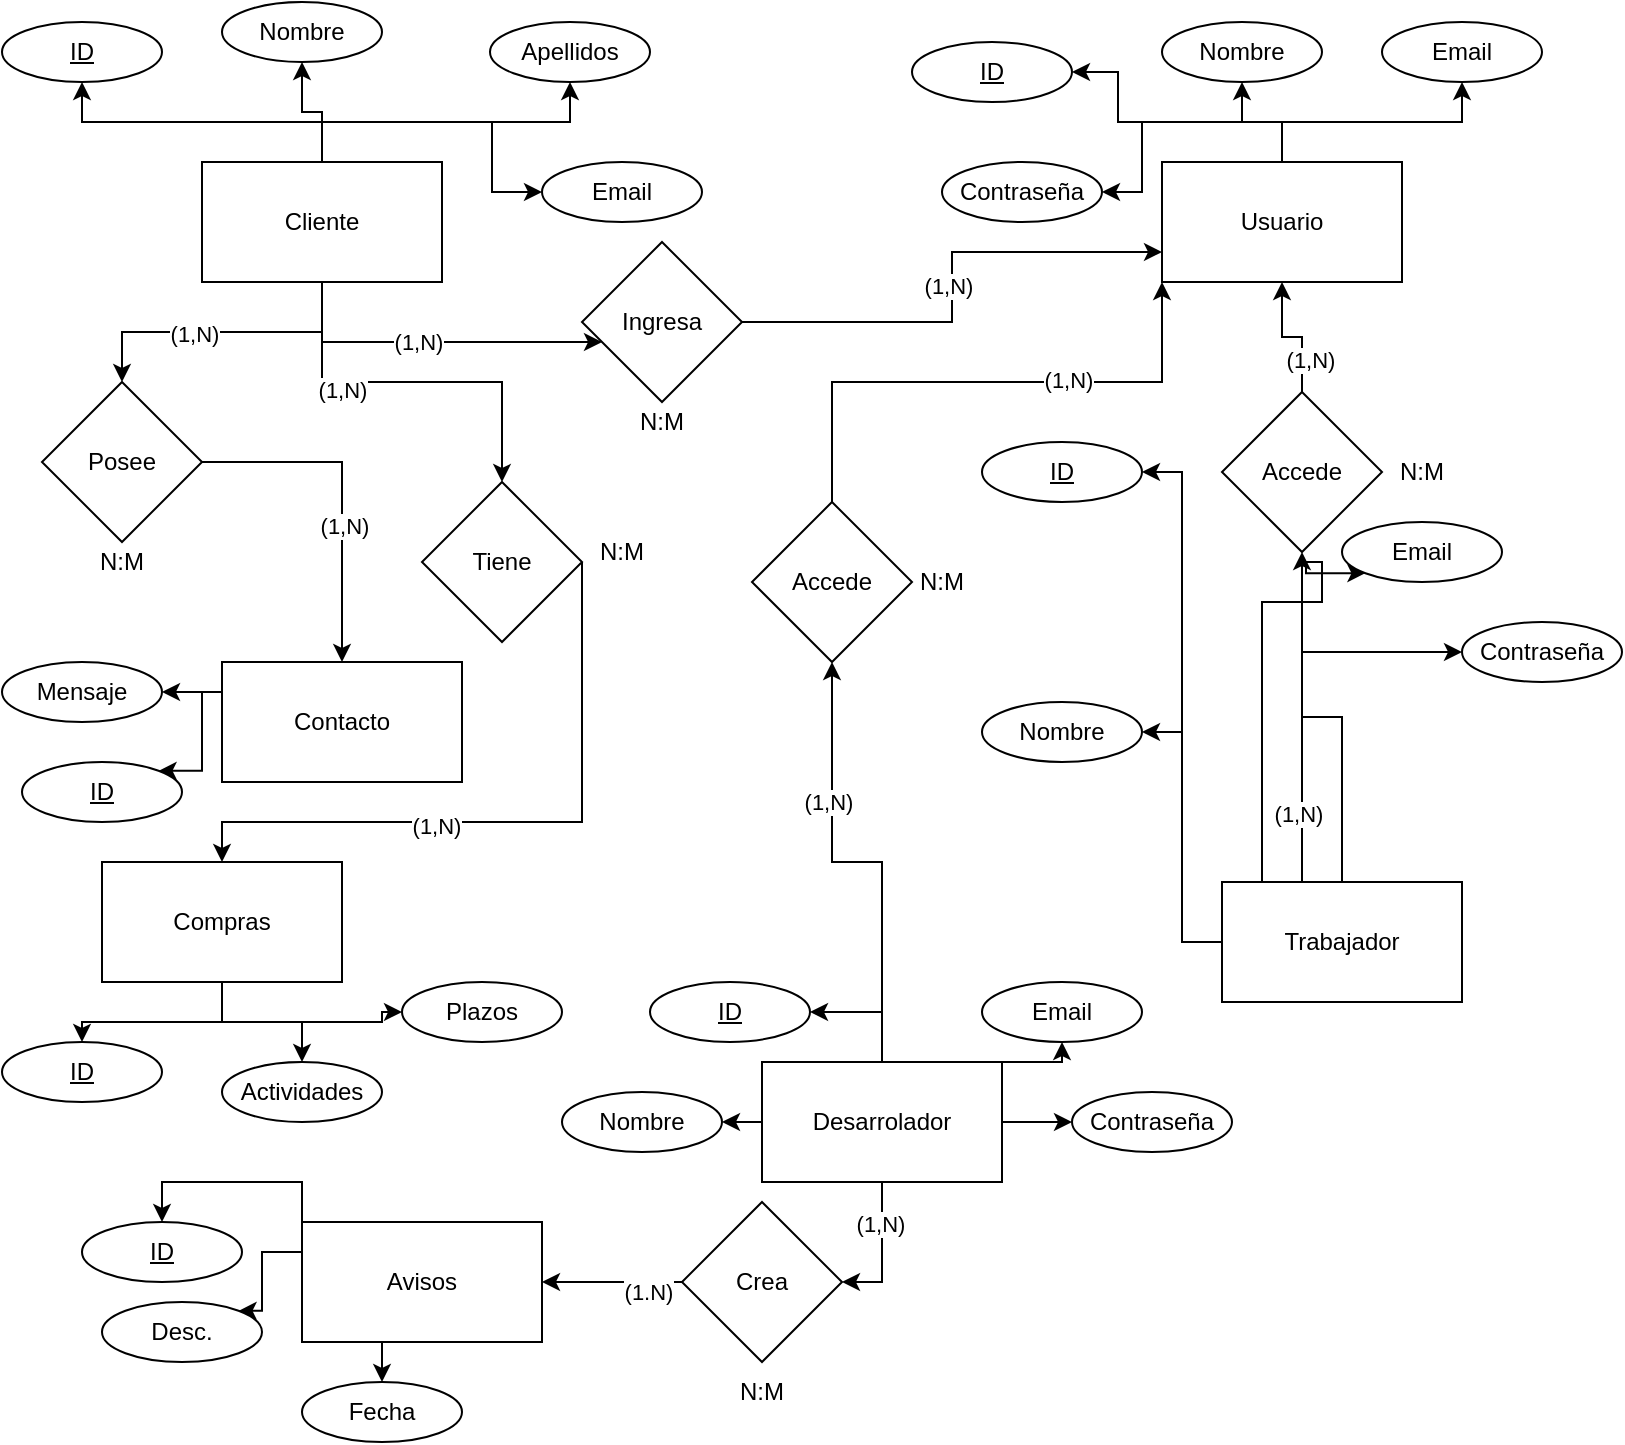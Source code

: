 <mxfile version="24.3.1" type="github">
  <diagram id="C5RBs43oDa-KdzZeNtuy" name="Page-1">
    <mxGraphModel dx="1434" dy="742" grid="1" gridSize="10" guides="1" tooltips="1" connect="1" arrows="1" fold="1" page="1" pageScale="1" pageWidth="827" pageHeight="1169" math="0" shadow="0">
      <root>
        <mxCell id="WIyWlLk6GJQsqaUBKTNV-0" />
        <mxCell id="WIyWlLk6GJQsqaUBKTNV-1" parent="WIyWlLk6GJQsqaUBKTNV-0" />
        <mxCell id="S-wjG19x41BNvVNmMQFC-13" style="edgeStyle=orthogonalEdgeStyle;rounded=0;orthogonalLoop=1;jettySize=auto;html=1;entryX=0.5;entryY=0;entryDx=0;entryDy=0;" edge="1" parent="WIyWlLk6GJQsqaUBKTNV-1" source="S-wjG19x41BNvVNmMQFC-11" target="S-wjG19x41BNvVNmMQFC-15">
          <mxGeometry relative="1" as="geometry">
            <mxPoint x="250" y="230" as="targetPoint" />
          </mxGeometry>
        </mxCell>
        <mxCell id="S-wjG19x41BNvVNmMQFC-104" value="(1,N)" style="edgeLabel;html=1;align=center;verticalAlign=middle;resizable=0;points=[];" vertex="1" connectable="0" parent="S-wjG19x41BNvVNmMQFC-13">
          <mxGeometry x="-0.368" y="-4" relative="1" as="geometry">
            <mxPoint as="offset" />
          </mxGeometry>
        </mxCell>
        <mxCell id="S-wjG19x41BNvVNmMQFC-23" style="edgeStyle=orthogonalEdgeStyle;rounded=0;orthogonalLoop=1;jettySize=auto;html=1;exitX=0.5;exitY=0;exitDx=0;exitDy=0;entryX=0.5;entryY=1;entryDx=0;entryDy=0;" edge="1" parent="WIyWlLk6GJQsqaUBKTNV-1" source="S-wjG19x41BNvVNmMQFC-11" target="S-wjG19x41BNvVNmMQFC-20">
          <mxGeometry relative="1" as="geometry" />
        </mxCell>
        <mxCell id="S-wjG19x41BNvVNmMQFC-26" style="edgeStyle=orthogonalEdgeStyle;rounded=0;orthogonalLoop=1;jettySize=auto;html=1;" edge="1" parent="WIyWlLk6GJQsqaUBKTNV-1" source="S-wjG19x41BNvVNmMQFC-11" target="S-wjG19x41BNvVNmMQFC-27">
          <mxGeometry relative="1" as="geometry">
            <mxPoint x="90" y="230" as="targetPoint" />
          </mxGeometry>
        </mxCell>
        <mxCell id="S-wjG19x41BNvVNmMQFC-101" value="(1,N)" style="edgeLabel;html=1;align=center;verticalAlign=middle;resizable=0;points=[];" vertex="1" connectable="0" parent="S-wjG19x41BNvVNmMQFC-26">
          <mxGeometry x="0.187" y="1" relative="1" as="geometry">
            <mxPoint as="offset" />
          </mxGeometry>
        </mxCell>
        <mxCell id="S-wjG19x41BNvVNmMQFC-42" style="edgeStyle=orthogonalEdgeStyle;rounded=0;orthogonalLoop=1;jettySize=auto;html=1;exitX=0.5;exitY=0;exitDx=0;exitDy=0;entryX=0.5;entryY=1;entryDx=0;entryDy=0;" edge="1" parent="WIyWlLk6GJQsqaUBKTNV-1" source="S-wjG19x41BNvVNmMQFC-11" target="S-wjG19x41BNvVNmMQFC-18">
          <mxGeometry relative="1" as="geometry" />
        </mxCell>
        <mxCell id="S-wjG19x41BNvVNmMQFC-43" style="edgeStyle=orthogonalEdgeStyle;rounded=0;orthogonalLoop=1;jettySize=auto;html=1;exitX=0.5;exitY=0;exitDx=0;exitDy=0;entryX=0.5;entryY=1;entryDx=0;entryDy=0;" edge="1" parent="WIyWlLk6GJQsqaUBKTNV-1" source="S-wjG19x41BNvVNmMQFC-11" target="S-wjG19x41BNvVNmMQFC-21">
          <mxGeometry relative="1" as="geometry" />
        </mxCell>
        <mxCell id="S-wjG19x41BNvVNmMQFC-44" style="edgeStyle=orthogonalEdgeStyle;rounded=0;orthogonalLoop=1;jettySize=auto;html=1;exitX=0.5;exitY=0;exitDx=0;exitDy=0;entryX=0;entryY=0.5;entryDx=0;entryDy=0;" edge="1" parent="WIyWlLk6GJQsqaUBKTNV-1" source="S-wjG19x41BNvVNmMQFC-11" target="S-wjG19x41BNvVNmMQFC-22">
          <mxGeometry relative="1" as="geometry" />
        </mxCell>
        <mxCell id="S-wjG19x41BNvVNmMQFC-54" style="edgeStyle=orthogonalEdgeStyle;rounded=0;orthogonalLoop=1;jettySize=auto;html=1;" edge="1" parent="WIyWlLk6GJQsqaUBKTNV-1" source="S-wjG19x41BNvVNmMQFC-11" target="S-wjG19x41BNvVNmMQFC-55">
          <mxGeometry relative="1" as="geometry">
            <mxPoint x="470" y="180" as="targetPoint" />
            <Array as="points">
              <mxPoint x="250" y="180" />
              <mxPoint x="451" y="180" />
            </Array>
          </mxGeometry>
        </mxCell>
        <mxCell id="S-wjG19x41BNvVNmMQFC-57" value="(1,N)" style="edgeLabel;html=1;align=center;verticalAlign=middle;resizable=0;points=[];" vertex="1" connectable="0" parent="S-wjG19x41BNvVNmMQFC-54">
          <mxGeometry x="-0.086" relative="1" as="geometry">
            <mxPoint as="offset" />
          </mxGeometry>
        </mxCell>
        <mxCell id="S-wjG19x41BNvVNmMQFC-11" value="Cliente" style="rounded=0;whiteSpace=wrap;html=1;" vertex="1" parent="WIyWlLk6GJQsqaUBKTNV-1">
          <mxGeometry x="110" y="90" width="120" height="60" as="geometry" />
        </mxCell>
        <mxCell id="S-wjG19x41BNvVNmMQFC-16" style="edgeStyle=orthogonalEdgeStyle;rounded=0;orthogonalLoop=1;jettySize=auto;html=1;" edge="1" parent="WIyWlLk6GJQsqaUBKTNV-1" source="S-wjG19x41BNvVNmMQFC-15" target="S-wjG19x41BNvVNmMQFC-17">
          <mxGeometry relative="1" as="geometry">
            <mxPoint x="340" y="400" as="targetPoint" />
            <Array as="points">
              <mxPoint x="300" y="420" />
              <mxPoint x="120" y="420" />
            </Array>
          </mxGeometry>
        </mxCell>
        <mxCell id="S-wjG19x41BNvVNmMQFC-105" value="(1,N)" style="edgeLabel;html=1;align=center;verticalAlign=middle;resizable=0;points=[];" vertex="1" connectable="0" parent="S-wjG19x41BNvVNmMQFC-16">
          <mxGeometry x="0.23" y="2" relative="1" as="geometry">
            <mxPoint as="offset" />
          </mxGeometry>
        </mxCell>
        <mxCell id="S-wjG19x41BNvVNmMQFC-15" value="Tiene" style="rhombus;whiteSpace=wrap;html=1;" vertex="1" parent="WIyWlLk6GJQsqaUBKTNV-1">
          <mxGeometry x="220" y="250" width="80" height="80" as="geometry" />
        </mxCell>
        <mxCell id="S-wjG19x41BNvVNmMQFC-37" style="edgeStyle=orthogonalEdgeStyle;rounded=0;orthogonalLoop=1;jettySize=auto;html=1;entryX=0.5;entryY=0;entryDx=0;entryDy=0;" edge="1" parent="WIyWlLk6GJQsqaUBKTNV-1" source="S-wjG19x41BNvVNmMQFC-17" target="S-wjG19x41BNvVNmMQFC-34">
          <mxGeometry relative="1" as="geometry">
            <mxPoint x="120" y="530" as="targetPoint" />
          </mxGeometry>
        </mxCell>
        <mxCell id="S-wjG19x41BNvVNmMQFC-38" style="edgeStyle=orthogonalEdgeStyle;rounded=0;orthogonalLoop=1;jettySize=auto;html=1;exitX=0.5;exitY=1;exitDx=0;exitDy=0;entryX=0.5;entryY=0;entryDx=0;entryDy=0;" edge="1" parent="WIyWlLk6GJQsqaUBKTNV-1" source="S-wjG19x41BNvVNmMQFC-17" target="S-wjG19x41BNvVNmMQFC-35">
          <mxGeometry relative="1" as="geometry" />
        </mxCell>
        <mxCell id="S-wjG19x41BNvVNmMQFC-39" style="edgeStyle=orthogonalEdgeStyle;rounded=0;orthogonalLoop=1;jettySize=auto;html=1;exitX=0.5;exitY=1;exitDx=0;exitDy=0;entryX=0;entryY=0.5;entryDx=0;entryDy=0;" edge="1" parent="WIyWlLk6GJQsqaUBKTNV-1" source="S-wjG19x41BNvVNmMQFC-17" target="S-wjG19x41BNvVNmMQFC-36">
          <mxGeometry relative="1" as="geometry" />
        </mxCell>
        <mxCell id="S-wjG19x41BNvVNmMQFC-17" value="Compras" style="rounded=0;whiteSpace=wrap;html=1;" vertex="1" parent="WIyWlLk6GJQsqaUBKTNV-1">
          <mxGeometry x="60" y="440" width="120" height="60" as="geometry" />
        </mxCell>
        <mxCell id="S-wjG19x41BNvVNmMQFC-18" value="&lt;u style=&quot;&quot;&gt;ID&lt;/u&gt;" style="ellipse;whiteSpace=wrap;html=1;rounded=0;" vertex="1" parent="WIyWlLk6GJQsqaUBKTNV-1">
          <mxGeometry x="10" y="20" width="80" height="30" as="geometry" />
        </mxCell>
        <mxCell id="S-wjG19x41BNvVNmMQFC-20" value="Nombre" style="ellipse;whiteSpace=wrap;html=1;rounded=0;" vertex="1" parent="WIyWlLk6GJQsqaUBKTNV-1">
          <mxGeometry x="120" y="10" width="80" height="30" as="geometry" />
        </mxCell>
        <mxCell id="S-wjG19x41BNvVNmMQFC-21" value="Apellidos" style="ellipse;whiteSpace=wrap;html=1;rounded=0;" vertex="1" parent="WIyWlLk6GJQsqaUBKTNV-1">
          <mxGeometry x="254" y="20" width="80" height="30" as="geometry" />
        </mxCell>
        <mxCell id="S-wjG19x41BNvVNmMQFC-22" value="Email" style="ellipse;whiteSpace=wrap;html=1;rounded=0;" vertex="1" parent="WIyWlLk6GJQsqaUBKTNV-1">
          <mxGeometry x="280" y="90" width="80" height="30" as="geometry" />
        </mxCell>
        <mxCell id="S-wjG19x41BNvVNmMQFC-28" style="edgeStyle=orthogonalEdgeStyle;rounded=0;orthogonalLoop=1;jettySize=auto;html=1;" edge="1" parent="WIyWlLk6GJQsqaUBKTNV-1" source="S-wjG19x41BNvVNmMQFC-27" target="S-wjG19x41BNvVNmMQFC-29">
          <mxGeometry relative="1" as="geometry">
            <mxPoint x="180" y="370" as="targetPoint" />
          </mxGeometry>
        </mxCell>
        <mxCell id="S-wjG19x41BNvVNmMQFC-102" value="(1,N)" style="edgeLabel;html=1;align=center;verticalAlign=middle;resizable=0;points=[];" vertex="1" connectable="0" parent="S-wjG19x41BNvVNmMQFC-28">
          <mxGeometry x="0.2" y="1" relative="1" as="geometry">
            <mxPoint as="offset" />
          </mxGeometry>
        </mxCell>
        <mxCell id="S-wjG19x41BNvVNmMQFC-27" value="Posee" style="rhombus;whiteSpace=wrap;html=1;" vertex="1" parent="WIyWlLk6GJQsqaUBKTNV-1">
          <mxGeometry x="30" y="200" width="80" height="80" as="geometry" />
        </mxCell>
        <mxCell id="S-wjG19x41BNvVNmMQFC-32" style="edgeStyle=orthogonalEdgeStyle;rounded=0;orthogonalLoop=1;jettySize=auto;html=1;exitX=0;exitY=0.25;exitDx=0;exitDy=0;entryX=1;entryY=0.5;entryDx=0;entryDy=0;" edge="1" parent="WIyWlLk6GJQsqaUBKTNV-1" source="S-wjG19x41BNvVNmMQFC-29" target="S-wjG19x41BNvVNmMQFC-30">
          <mxGeometry relative="1" as="geometry" />
        </mxCell>
        <mxCell id="S-wjG19x41BNvVNmMQFC-40" style="edgeStyle=orthogonalEdgeStyle;rounded=0;orthogonalLoop=1;jettySize=auto;html=1;exitX=0;exitY=0.25;exitDx=0;exitDy=0;entryX=1;entryY=0;entryDx=0;entryDy=0;" edge="1" parent="WIyWlLk6GJQsqaUBKTNV-1" source="S-wjG19x41BNvVNmMQFC-29" target="S-wjG19x41BNvVNmMQFC-31">
          <mxGeometry relative="1" as="geometry">
            <Array as="points">
              <mxPoint x="110" y="355" />
              <mxPoint x="110" y="394" />
            </Array>
          </mxGeometry>
        </mxCell>
        <mxCell id="S-wjG19x41BNvVNmMQFC-29" value="Contacto" style="rounded=0;whiteSpace=wrap;html=1;" vertex="1" parent="WIyWlLk6GJQsqaUBKTNV-1">
          <mxGeometry x="120" y="340" width="120" height="60" as="geometry" />
        </mxCell>
        <mxCell id="S-wjG19x41BNvVNmMQFC-30" value="Mensaje" style="ellipse;whiteSpace=wrap;html=1;rounded=0;" vertex="1" parent="WIyWlLk6GJQsqaUBKTNV-1">
          <mxGeometry x="10" y="340" width="80" height="30" as="geometry" />
        </mxCell>
        <mxCell id="S-wjG19x41BNvVNmMQFC-31" value="&lt;u style=&quot;&quot;&gt;ID&lt;/u&gt;" style="ellipse;whiteSpace=wrap;html=1;rounded=0;" vertex="1" parent="WIyWlLk6GJQsqaUBKTNV-1">
          <mxGeometry x="20" y="390" width="80" height="30" as="geometry" />
        </mxCell>
        <mxCell id="S-wjG19x41BNvVNmMQFC-34" value="&lt;u style=&quot;&quot;&gt;ID&lt;/u&gt;" style="ellipse;whiteSpace=wrap;html=1;rounded=0;" vertex="1" parent="WIyWlLk6GJQsqaUBKTNV-1">
          <mxGeometry x="10" y="530" width="80" height="30" as="geometry" />
        </mxCell>
        <mxCell id="S-wjG19x41BNvVNmMQFC-35" value="Actividades" style="ellipse;whiteSpace=wrap;html=1;rounded=0;" vertex="1" parent="WIyWlLk6GJQsqaUBKTNV-1">
          <mxGeometry x="120" y="540" width="80" height="30" as="geometry" />
        </mxCell>
        <mxCell id="S-wjG19x41BNvVNmMQFC-36" value="Plazos" style="ellipse;whiteSpace=wrap;html=1;rounded=0;" vertex="1" parent="WIyWlLk6GJQsqaUBKTNV-1">
          <mxGeometry x="210" y="500" width="80" height="30" as="geometry" />
        </mxCell>
        <mxCell id="S-wjG19x41BNvVNmMQFC-50" style="edgeStyle=orthogonalEdgeStyle;rounded=0;orthogonalLoop=1;jettySize=auto;html=1;entryX=0.5;entryY=1;entryDx=0;entryDy=0;" edge="1" parent="WIyWlLk6GJQsqaUBKTNV-1" source="S-wjG19x41BNvVNmMQFC-45" target="S-wjG19x41BNvVNmMQFC-47">
          <mxGeometry relative="1" as="geometry" />
        </mxCell>
        <mxCell id="S-wjG19x41BNvVNmMQFC-51" style="edgeStyle=orthogonalEdgeStyle;rounded=0;orthogonalLoop=1;jettySize=auto;html=1;entryX=0.5;entryY=1;entryDx=0;entryDy=0;" edge="1" parent="WIyWlLk6GJQsqaUBKTNV-1" source="S-wjG19x41BNvVNmMQFC-45" target="S-wjG19x41BNvVNmMQFC-48">
          <mxGeometry relative="1" as="geometry" />
        </mxCell>
        <mxCell id="S-wjG19x41BNvVNmMQFC-52" style="edgeStyle=orthogonalEdgeStyle;rounded=0;orthogonalLoop=1;jettySize=auto;html=1;entryX=1;entryY=0.5;entryDx=0;entryDy=0;" edge="1" parent="WIyWlLk6GJQsqaUBKTNV-1" source="S-wjG19x41BNvVNmMQFC-45" target="S-wjG19x41BNvVNmMQFC-46">
          <mxGeometry relative="1" as="geometry">
            <Array as="points">
              <mxPoint x="650" y="70" />
              <mxPoint x="568" y="70" />
              <mxPoint x="568" y="45" />
            </Array>
          </mxGeometry>
        </mxCell>
        <mxCell id="S-wjG19x41BNvVNmMQFC-53" style="edgeStyle=orthogonalEdgeStyle;rounded=0;orthogonalLoop=1;jettySize=auto;html=1;exitX=0.5;exitY=0;exitDx=0;exitDy=0;entryX=1;entryY=0.5;entryDx=0;entryDy=0;" edge="1" parent="WIyWlLk6GJQsqaUBKTNV-1" source="S-wjG19x41BNvVNmMQFC-45" target="S-wjG19x41BNvVNmMQFC-49">
          <mxGeometry relative="1" as="geometry">
            <Array as="points">
              <mxPoint x="650" y="70" />
              <mxPoint x="580" y="70" />
              <mxPoint x="580" y="105" />
            </Array>
          </mxGeometry>
        </mxCell>
        <mxCell id="S-wjG19x41BNvVNmMQFC-45" value="Usuario" style="rounded=0;whiteSpace=wrap;html=1;" vertex="1" parent="WIyWlLk6GJQsqaUBKTNV-1">
          <mxGeometry x="590" y="90" width="120" height="60" as="geometry" />
        </mxCell>
        <mxCell id="S-wjG19x41BNvVNmMQFC-46" value="&lt;u style=&quot;&quot;&gt;ID&lt;/u&gt;" style="ellipse;whiteSpace=wrap;html=1;rounded=0;" vertex="1" parent="WIyWlLk6GJQsqaUBKTNV-1">
          <mxGeometry x="465" y="30" width="80" height="30" as="geometry" />
        </mxCell>
        <mxCell id="S-wjG19x41BNvVNmMQFC-47" value="Nombre" style="ellipse;whiteSpace=wrap;html=1;rounded=0;" vertex="1" parent="WIyWlLk6GJQsqaUBKTNV-1">
          <mxGeometry x="590" y="20" width="80" height="30" as="geometry" />
        </mxCell>
        <mxCell id="S-wjG19x41BNvVNmMQFC-48" value="Email" style="ellipse;whiteSpace=wrap;html=1;rounded=0;" vertex="1" parent="WIyWlLk6GJQsqaUBKTNV-1">
          <mxGeometry x="700" y="20" width="80" height="30" as="geometry" />
        </mxCell>
        <mxCell id="S-wjG19x41BNvVNmMQFC-49" value="Contraseña" style="ellipse;whiteSpace=wrap;html=1;rounded=0;" vertex="1" parent="WIyWlLk6GJQsqaUBKTNV-1">
          <mxGeometry x="480" y="90" width="80" height="30" as="geometry" />
        </mxCell>
        <mxCell id="S-wjG19x41BNvVNmMQFC-56" style="edgeStyle=orthogonalEdgeStyle;rounded=0;orthogonalLoop=1;jettySize=auto;html=1;entryX=0;entryY=0.75;entryDx=0;entryDy=0;" edge="1" parent="WIyWlLk6GJQsqaUBKTNV-1" source="S-wjG19x41BNvVNmMQFC-55" target="S-wjG19x41BNvVNmMQFC-45">
          <mxGeometry relative="1" as="geometry" />
        </mxCell>
        <mxCell id="S-wjG19x41BNvVNmMQFC-58" value="(1,N)" style="edgeLabel;html=1;align=center;verticalAlign=middle;resizable=0;points=[];" vertex="1" connectable="0" parent="S-wjG19x41BNvVNmMQFC-56">
          <mxGeometry x="0.008" y="2" relative="1" as="geometry">
            <mxPoint as="offset" />
          </mxGeometry>
        </mxCell>
        <mxCell id="S-wjG19x41BNvVNmMQFC-55" value="Ingresa" style="rhombus;whiteSpace=wrap;html=1;" vertex="1" parent="WIyWlLk6GJQsqaUBKTNV-1">
          <mxGeometry x="300" y="130" width="80" height="80" as="geometry" />
        </mxCell>
        <mxCell id="S-wjG19x41BNvVNmMQFC-64" style="edgeStyle=orthogonalEdgeStyle;rounded=0;orthogonalLoop=1;jettySize=auto;html=1;entryX=1;entryY=0.5;entryDx=0;entryDy=0;" edge="1" parent="WIyWlLk6GJQsqaUBKTNV-1" source="S-wjG19x41BNvVNmMQFC-59" target="S-wjG19x41BNvVNmMQFC-60">
          <mxGeometry relative="1" as="geometry" />
        </mxCell>
        <mxCell id="S-wjG19x41BNvVNmMQFC-65" style="edgeStyle=orthogonalEdgeStyle;rounded=0;orthogonalLoop=1;jettySize=auto;html=1;entryX=1;entryY=0.5;entryDx=0;entryDy=0;" edge="1" parent="WIyWlLk6GJQsqaUBKTNV-1" source="S-wjG19x41BNvVNmMQFC-59" target="S-wjG19x41BNvVNmMQFC-61">
          <mxGeometry relative="1" as="geometry" />
        </mxCell>
        <mxCell id="S-wjG19x41BNvVNmMQFC-66" style="edgeStyle=orthogonalEdgeStyle;rounded=0;orthogonalLoop=1;jettySize=auto;html=1;entryX=0;entryY=0.5;entryDx=0;entryDy=0;exitX=0.5;exitY=0;exitDx=0;exitDy=0;" edge="1" parent="WIyWlLk6GJQsqaUBKTNV-1" source="S-wjG19x41BNvVNmMQFC-59" target="S-wjG19x41BNvVNmMQFC-62">
          <mxGeometry relative="1" as="geometry">
            <mxPoint x="730" y="384.39" as="sourcePoint" />
            <mxPoint x="761.716" y="229.997" as="targetPoint" />
            <Array as="points">
              <mxPoint x="660" y="335" />
            </Array>
          </mxGeometry>
        </mxCell>
        <mxCell id="S-wjG19x41BNvVNmMQFC-113" value="(1,N)" style="edgeLabel;html=1;align=center;verticalAlign=middle;resizable=0;points=[];" vertex="1" connectable="0" parent="S-wjG19x41BNvVNmMQFC-66">
          <mxGeometry x="-0.498" y="2" relative="1" as="geometry">
            <mxPoint as="offset" />
          </mxGeometry>
        </mxCell>
        <mxCell id="S-wjG19x41BNvVNmMQFC-67" style="edgeStyle=orthogonalEdgeStyle;rounded=0;orthogonalLoop=1;jettySize=auto;html=1;entryX=0;entryY=1;entryDx=0;entryDy=0;" edge="1" parent="WIyWlLk6GJQsqaUBKTNV-1" source="S-wjG19x41BNvVNmMQFC-59" target="S-wjG19x41BNvVNmMQFC-63">
          <mxGeometry relative="1" as="geometry">
            <Array as="points">
              <mxPoint x="640" y="310" />
              <mxPoint x="670" y="310" />
              <mxPoint x="670" y="290" />
              <mxPoint x="662" y="290" />
            </Array>
          </mxGeometry>
        </mxCell>
        <mxCell id="S-wjG19x41BNvVNmMQFC-68" style="edgeStyle=orthogonalEdgeStyle;rounded=0;orthogonalLoop=1;jettySize=auto;html=1;" edge="1" parent="WIyWlLk6GJQsqaUBKTNV-1" source="S-wjG19x41BNvVNmMQFC-59" target="S-wjG19x41BNvVNmMQFC-69">
          <mxGeometry relative="1" as="geometry">
            <mxPoint x="640" y="210" as="targetPoint" />
          </mxGeometry>
        </mxCell>
        <mxCell id="S-wjG19x41BNvVNmMQFC-59" value="Trabajador" style="rounded=0;whiteSpace=wrap;html=1;" vertex="1" parent="WIyWlLk6GJQsqaUBKTNV-1">
          <mxGeometry x="620" y="450" width="120" height="60" as="geometry" />
        </mxCell>
        <mxCell id="S-wjG19x41BNvVNmMQFC-60" value="&lt;u style=&quot;&quot;&gt;ID&lt;/u&gt;" style="ellipse;whiteSpace=wrap;html=1;rounded=0;" vertex="1" parent="WIyWlLk6GJQsqaUBKTNV-1">
          <mxGeometry x="500" y="230" width="80" height="30" as="geometry" />
        </mxCell>
        <mxCell id="S-wjG19x41BNvVNmMQFC-61" value="Nombre" style="ellipse;whiteSpace=wrap;html=1;rounded=0;" vertex="1" parent="WIyWlLk6GJQsqaUBKTNV-1">
          <mxGeometry x="500" y="360" width="80" height="30" as="geometry" />
        </mxCell>
        <mxCell id="S-wjG19x41BNvVNmMQFC-62" value="Contraseña" style="ellipse;whiteSpace=wrap;html=1;rounded=0;" vertex="1" parent="WIyWlLk6GJQsqaUBKTNV-1">
          <mxGeometry x="740" y="320" width="80" height="30" as="geometry" />
        </mxCell>
        <mxCell id="S-wjG19x41BNvVNmMQFC-63" value="Email" style="ellipse;whiteSpace=wrap;html=1;rounded=0;" vertex="1" parent="WIyWlLk6GJQsqaUBKTNV-1">
          <mxGeometry x="680" y="270" width="80" height="30" as="geometry" />
        </mxCell>
        <mxCell id="S-wjG19x41BNvVNmMQFC-70" style="edgeStyle=orthogonalEdgeStyle;rounded=0;orthogonalLoop=1;jettySize=auto;html=1;entryX=0.5;entryY=1;entryDx=0;entryDy=0;" edge="1" parent="WIyWlLk6GJQsqaUBKTNV-1" source="S-wjG19x41BNvVNmMQFC-69" target="S-wjG19x41BNvVNmMQFC-45">
          <mxGeometry relative="1" as="geometry" />
        </mxCell>
        <mxCell id="S-wjG19x41BNvVNmMQFC-112" value="(1,N)" style="edgeLabel;html=1;align=center;verticalAlign=middle;resizable=0;points=[];" vertex="1" connectable="0" parent="S-wjG19x41BNvVNmMQFC-70">
          <mxGeometry x="-0.508" y="-4" relative="1" as="geometry">
            <mxPoint as="offset" />
          </mxGeometry>
        </mxCell>
        <mxCell id="S-wjG19x41BNvVNmMQFC-69" value="Accede" style="rhombus;whiteSpace=wrap;html=1;" vertex="1" parent="WIyWlLk6GJQsqaUBKTNV-1">
          <mxGeometry x="620" y="205" width="80" height="80" as="geometry" />
        </mxCell>
        <mxCell id="S-wjG19x41BNvVNmMQFC-71" style="edgeStyle=orthogonalEdgeStyle;rounded=0;orthogonalLoop=1;jettySize=auto;html=1;exitX=0.5;exitY=1;exitDx=0;exitDy=0;" edge="1" parent="WIyWlLk6GJQsqaUBKTNV-1" source="S-wjG19x41BNvVNmMQFC-63" target="S-wjG19x41BNvVNmMQFC-63">
          <mxGeometry relative="1" as="geometry" />
        </mxCell>
        <mxCell id="S-wjG19x41BNvVNmMQFC-77" style="edgeStyle=orthogonalEdgeStyle;rounded=0;orthogonalLoop=1;jettySize=auto;html=1;entryX=1;entryY=0.5;entryDx=0;entryDy=0;" edge="1" parent="WIyWlLk6GJQsqaUBKTNV-1" source="S-wjG19x41BNvVNmMQFC-72" target="S-wjG19x41BNvVNmMQFC-73">
          <mxGeometry relative="1" as="geometry" />
        </mxCell>
        <mxCell id="S-wjG19x41BNvVNmMQFC-82" style="edgeStyle=orthogonalEdgeStyle;rounded=0;orthogonalLoop=1;jettySize=auto;html=1;entryX=0.5;entryY=1;entryDx=0;entryDy=0;" edge="1" parent="WIyWlLk6GJQsqaUBKTNV-1" source="S-wjG19x41BNvVNmMQFC-72" target="S-wjG19x41BNvVNmMQFC-84">
          <mxGeometry relative="1" as="geometry">
            <mxPoint x="430" y="300" as="targetPoint" />
          </mxGeometry>
        </mxCell>
        <mxCell id="S-wjG19x41BNvVNmMQFC-110" value="(1,N)" style="edgeLabel;html=1;align=center;verticalAlign=middle;resizable=0;points=[];" vertex="1" connectable="0" parent="S-wjG19x41BNvVNmMQFC-82">
          <mxGeometry x="0.378" y="2" relative="1" as="geometry">
            <mxPoint as="offset" />
          </mxGeometry>
        </mxCell>
        <mxCell id="S-wjG19x41BNvVNmMQFC-86" style="edgeStyle=orthogonalEdgeStyle;rounded=0;orthogonalLoop=1;jettySize=auto;html=1;exitX=1;exitY=0;exitDx=0;exitDy=0;entryX=0.5;entryY=1;entryDx=0;entryDy=0;" edge="1" parent="WIyWlLk6GJQsqaUBKTNV-1" source="S-wjG19x41BNvVNmMQFC-72" target="S-wjG19x41BNvVNmMQFC-75">
          <mxGeometry relative="1" as="geometry" />
        </mxCell>
        <mxCell id="S-wjG19x41BNvVNmMQFC-89" style="edgeStyle=orthogonalEdgeStyle;rounded=0;orthogonalLoop=1;jettySize=auto;html=1;exitX=0;exitY=0.5;exitDx=0;exitDy=0;entryX=1;entryY=0.5;entryDx=0;entryDy=0;" edge="1" parent="WIyWlLk6GJQsqaUBKTNV-1" source="S-wjG19x41BNvVNmMQFC-72" target="S-wjG19x41BNvVNmMQFC-74">
          <mxGeometry relative="1" as="geometry" />
        </mxCell>
        <mxCell id="S-wjG19x41BNvVNmMQFC-90" style="edgeStyle=orthogonalEdgeStyle;rounded=0;orthogonalLoop=1;jettySize=auto;html=1;exitX=1;exitY=0.5;exitDx=0;exitDy=0;entryX=0;entryY=0.5;entryDx=0;entryDy=0;" edge="1" parent="WIyWlLk6GJQsqaUBKTNV-1" source="S-wjG19x41BNvVNmMQFC-72" target="S-wjG19x41BNvVNmMQFC-76">
          <mxGeometry relative="1" as="geometry" />
        </mxCell>
        <mxCell id="S-wjG19x41BNvVNmMQFC-91" style="edgeStyle=orthogonalEdgeStyle;rounded=0;orthogonalLoop=1;jettySize=auto;html=1;exitX=0.5;exitY=1;exitDx=0;exitDy=0;entryX=1;entryY=0.5;entryDx=0;entryDy=0;" edge="1" parent="WIyWlLk6GJQsqaUBKTNV-1" source="S-wjG19x41BNvVNmMQFC-72" target="S-wjG19x41BNvVNmMQFC-92">
          <mxGeometry relative="1" as="geometry">
            <mxPoint x="410" y="640" as="targetPoint" />
          </mxGeometry>
        </mxCell>
        <mxCell id="S-wjG19x41BNvVNmMQFC-115" value="(1,N)" style="edgeLabel;html=1;align=center;verticalAlign=middle;resizable=0;points=[];" vertex="1" connectable="0" parent="S-wjG19x41BNvVNmMQFC-91">
          <mxGeometry x="-0.4" y="-1" relative="1" as="geometry">
            <mxPoint as="offset" />
          </mxGeometry>
        </mxCell>
        <mxCell id="S-wjG19x41BNvVNmMQFC-72" value="Desarrolador" style="rounded=0;whiteSpace=wrap;html=1;" vertex="1" parent="WIyWlLk6GJQsqaUBKTNV-1">
          <mxGeometry x="390" y="540" width="120" height="60" as="geometry" />
        </mxCell>
        <mxCell id="S-wjG19x41BNvVNmMQFC-73" value="&lt;u style=&quot;&quot;&gt;ID&lt;/u&gt;" style="ellipse;whiteSpace=wrap;html=1;rounded=0;" vertex="1" parent="WIyWlLk6GJQsqaUBKTNV-1">
          <mxGeometry x="334" y="500" width="80" height="30" as="geometry" />
        </mxCell>
        <mxCell id="S-wjG19x41BNvVNmMQFC-74" value="Nombre" style="ellipse;whiteSpace=wrap;html=1;rounded=0;" vertex="1" parent="WIyWlLk6GJQsqaUBKTNV-1">
          <mxGeometry x="290" y="555" width="80" height="30" as="geometry" />
        </mxCell>
        <mxCell id="S-wjG19x41BNvVNmMQFC-75" value="Email" style="ellipse;whiteSpace=wrap;html=1;rounded=0;" vertex="1" parent="WIyWlLk6GJQsqaUBKTNV-1">
          <mxGeometry x="500" y="500" width="80" height="30" as="geometry" />
        </mxCell>
        <mxCell id="S-wjG19x41BNvVNmMQFC-76" value="Contraseña" style="ellipse;whiteSpace=wrap;html=1;rounded=0;" vertex="1" parent="WIyWlLk6GJQsqaUBKTNV-1">
          <mxGeometry x="545" y="555" width="80" height="30" as="geometry" />
        </mxCell>
        <mxCell id="S-wjG19x41BNvVNmMQFC-85" style="edgeStyle=orthogonalEdgeStyle;rounded=0;orthogonalLoop=1;jettySize=auto;html=1;entryX=0;entryY=1;entryDx=0;entryDy=0;" edge="1" parent="WIyWlLk6GJQsqaUBKTNV-1" source="S-wjG19x41BNvVNmMQFC-84" target="S-wjG19x41BNvVNmMQFC-45">
          <mxGeometry relative="1" as="geometry">
            <Array as="points">
              <mxPoint x="425" y="200" />
              <mxPoint x="590" y="200" />
            </Array>
          </mxGeometry>
        </mxCell>
        <mxCell id="S-wjG19x41BNvVNmMQFC-109" value="(1,N)" style="edgeLabel;html=1;align=center;verticalAlign=middle;resizable=0;points=[];" vertex="1" connectable="0" parent="S-wjG19x41BNvVNmMQFC-85">
          <mxGeometry x="0.294" y="1" relative="1" as="geometry">
            <mxPoint as="offset" />
          </mxGeometry>
        </mxCell>
        <mxCell id="S-wjG19x41BNvVNmMQFC-84" value="Accede" style="rhombus;whiteSpace=wrap;html=1;" vertex="1" parent="WIyWlLk6GJQsqaUBKTNV-1">
          <mxGeometry x="385" y="260" width="80" height="80" as="geometry" />
        </mxCell>
        <mxCell id="S-wjG19x41BNvVNmMQFC-93" style="edgeStyle=orthogonalEdgeStyle;rounded=0;orthogonalLoop=1;jettySize=auto;html=1;" edge="1" parent="WIyWlLk6GJQsqaUBKTNV-1" source="S-wjG19x41BNvVNmMQFC-92" target="S-wjG19x41BNvVNmMQFC-94">
          <mxGeometry relative="1" as="geometry">
            <mxPoint x="260" y="650" as="targetPoint" />
          </mxGeometry>
        </mxCell>
        <mxCell id="S-wjG19x41BNvVNmMQFC-116" value="(1.N)" style="edgeLabel;html=1;align=center;verticalAlign=middle;resizable=0;points=[];" vertex="1" connectable="0" parent="S-wjG19x41BNvVNmMQFC-93">
          <mxGeometry x="-0.52" y="5" relative="1" as="geometry">
            <mxPoint as="offset" />
          </mxGeometry>
        </mxCell>
        <mxCell id="S-wjG19x41BNvVNmMQFC-92" value="Crea" style="rhombus;whiteSpace=wrap;html=1;" vertex="1" parent="WIyWlLk6GJQsqaUBKTNV-1">
          <mxGeometry x="350" y="610" width="80" height="80" as="geometry" />
        </mxCell>
        <mxCell id="S-wjG19x41BNvVNmMQFC-98" style="edgeStyle=orthogonalEdgeStyle;rounded=0;orthogonalLoop=1;jettySize=auto;html=1;exitX=0;exitY=0;exitDx=0;exitDy=0;entryX=0.5;entryY=0;entryDx=0;entryDy=0;" edge="1" parent="WIyWlLk6GJQsqaUBKTNV-1" source="S-wjG19x41BNvVNmMQFC-94" target="S-wjG19x41BNvVNmMQFC-95">
          <mxGeometry relative="1" as="geometry" />
        </mxCell>
        <mxCell id="S-wjG19x41BNvVNmMQFC-99" style="edgeStyle=orthogonalEdgeStyle;rounded=0;orthogonalLoop=1;jettySize=auto;html=1;exitX=0;exitY=0.25;exitDx=0;exitDy=0;entryX=1;entryY=0;entryDx=0;entryDy=0;" edge="1" parent="WIyWlLk6GJQsqaUBKTNV-1" source="S-wjG19x41BNvVNmMQFC-94" target="S-wjG19x41BNvVNmMQFC-96">
          <mxGeometry relative="1" as="geometry" />
        </mxCell>
        <mxCell id="S-wjG19x41BNvVNmMQFC-100" style="edgeStyle=orthogonalEdgeStyle;rounded=0;orthogonalLoop=1;jettySize=auto;html=1;exitX=0.5;exitY=1;exitDx=0;exitDy=0;entryX=0.5;entryY=0;entryDx=0;entryDy=0;" edge="1" parent="WIyWlLk6GJQsqaUBKTNV-1" source="S-wjG19x41BNvVNmMQFC-94" target="S-wjG19x41BNvVNmMQFC-97">
          <mxGeometry relative="1" as="geometry" />
        </mxCell>
        <mxCell id="S-wjG19x41BNvVNmMQFC-94" value="Avisos" style="rounded=0;whiteSpace=wrap;html=1;" vertex="1" parent="WIyWlLk6GJQsqaUBKTNV-1">
          <mxGeometry x="160" y="620" width="120" height="60" as="geometry" />
        </mxCell>
        <mxCell id="S-wjG19x41BNvVNmMQFC-95" value="&lt;u style=&quot;&quot;&gt;ID&lt;/u&gt;" style="ellipse;whiteSpace=wrap;html=1;rounded=0;" vertex="1" parent="WIyWlLk6GJQsqaUBKTNV-1">
          <mxGeometry x="50" y="620" width="80" height="30" as="geometry" />
        </mxCell>
        <mxCell id="S-wjG19x41BNvVNmMQFC-96" value="Desc." style="ellipse;whiteSpace=wrap;html=1;rounded=0;" vertex="1" parent="WIyWlLk6GJQsqaUBKTNV-1">
          <mxGeometry x="60" y="660" width="80" height="30" as="geometry" />
        </mxCell>
        <mxCell id="S-wjG19x41BNvVNmMQFC-97" value="Fecha" style="ellipse;whiteSpace=wrap;html=1;rounded=0;" vertex="1" parent="WIyWlLk6GJQsqaUBKTNV-1">
          <mxGeometry x="160" y="700" width="80" height="30" as="geometry" />
        </mxCell>
        <mxCell id="S-wjG19x41BNvVNmMQFC-106" value="N:M" style="text;html=1;align=center;verticalAlign=middle;whiteSpace=wrap;rounded=0;" vertex="1" parent="WIyWlLk6GJQsqaUBKTNV-1">
          <mxGeometry x="290" y="270" width="60" height="30" as="geometry" />
        </mxCell>
        <mxCell id="S-wjG19x41BNvVNmMQFC-107" value="N:M" style="text;html=1;align=center;verticalAlign=middle;whiteSpace=wrap;rounded=0;" vertex="1" parent="WIyWlLk6GJQsqaUBKTNV-1">
          <mxGeometry x="310" y="205" width="60" height="30" as="geometry" />
        </mxCell>
        <mxCell id="S-wjG19x41BNvVNmMQFC-108" value="N:M" style="text;html=1;align=center;verticalAlign=middle;whiteSpace=wrap;rounded=0;" vertex="1" parent="WIyWlLk6GJQsqaUBKTNV-1">
          <mxGeometry x="40" y="275" width="60" height="30" as="geometry" />
        </mxCell>
        <mxCell id="S-wjG19x41BNvVNmMQFC-111" value="N:M" style="text;html=1;align=center;verticalAlign=middle;whiteSpace=wrap;rounded=0;" vertex="1" parent="WIyWlLk6GJQsqaUBKTNV-1">
          <mxGeometry x="450" y="285" width="60" height="30" as="geometry" />
        </mxCell>
        <mxCell id="S-wjG19x41BNvVNmMQFC-114" value="N:M" style="text;html=1;align=center;verticalAlign=middle;whiteSpace=wrap;rounded=0;" vertex="1" parent="WIyWlLk6GJQsqaUBKTNV-1">
          <mxGeometry x="690" y="230" width="60" height="30" as="geometry" />
        </mxCell>
        <mxCell id="S-wjG19x41BNvVNmMQFC-117" value="N:M" style="text;html=1;align=center;verticalAlign=middle;whiteSpace=wrap;rounded=0;" vertex="1" parent="WIyWlLk6GJQsqaUBKTNV-1">
          <mxGeometry x="360" y="690" width="60" height="30" as="geometry" />
        </mxCell>
      </root>
    </mxGraphModel>
  </diagram>
</mxfile>
